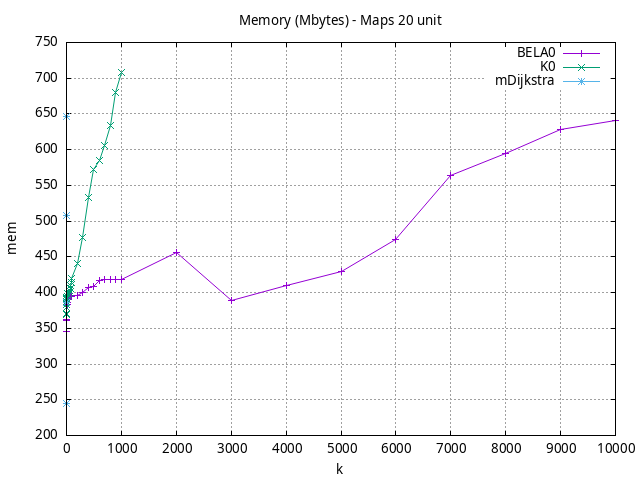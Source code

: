 #!/usr/bin/gnuplot
# -*- coding: utf-8 -*-
#
# results/maps/unit/20/random512-20.brute-force.unit.mem.gnuplot
#
# Started on 04/03/2024 23:08:40
# Author: Carlos Linares López
set grid
set xlabel "k"
set ylabel "mem"

set title "Memory (Mbytes) - Maps 20 unit"

set terminal png enhanced font "Ariel,10"
set output 'random512-20.brute-force.unit.mem.png'

plot "-" title "BELA0"      with linesp, "-" title "K0"      with linesp, "-" title "mDijkstra"      with linesp

	1 345.44
	2 361.0
	3 361.66
	4 383.0
	5 383.0
	6 383.0
	7 383.0
	8 383.0
	9 383.0
	10 383.0
	20 386.4
	30 393.91
	40 394.0
	50 394.0
	60 394.0
	70 394.0
	80 394.0
	90 394.0
	100 395.94
	200 396.0
	300 400.16
	400 407.8
	500 408.0
	600 416.7
	700 418.0
	800 418.0
	900 418.0
	1000 418.0
	2000 456.22
	3000 388.57
	4000 410.33
	5000 429.34
	6000 473.85
	7000 564.47
	8000 595.04
	9000 628.75
	10000 640.89
end
	1 369.18
	2 370.46
	3 378.98
	4 383.0
	5 386.85
	6 390.85
	7 392.7
	8 392.12
	9 393.16
	10 394.5
	20 398.29
	30 397.96
	40 397.91
	50 400.39
	60 402.73
	70 406.07
	80 409.36
	90 414.08
	100 419.8
	200 441.24
	300 476.44
	400 533.51
	500 571.78
	600 585.13
	700 606.05
	800 634.51
	900 679.45
	1000 707.88
end
	1 245.43
	2 385.84
	3 508.04
	4 646.04
end
